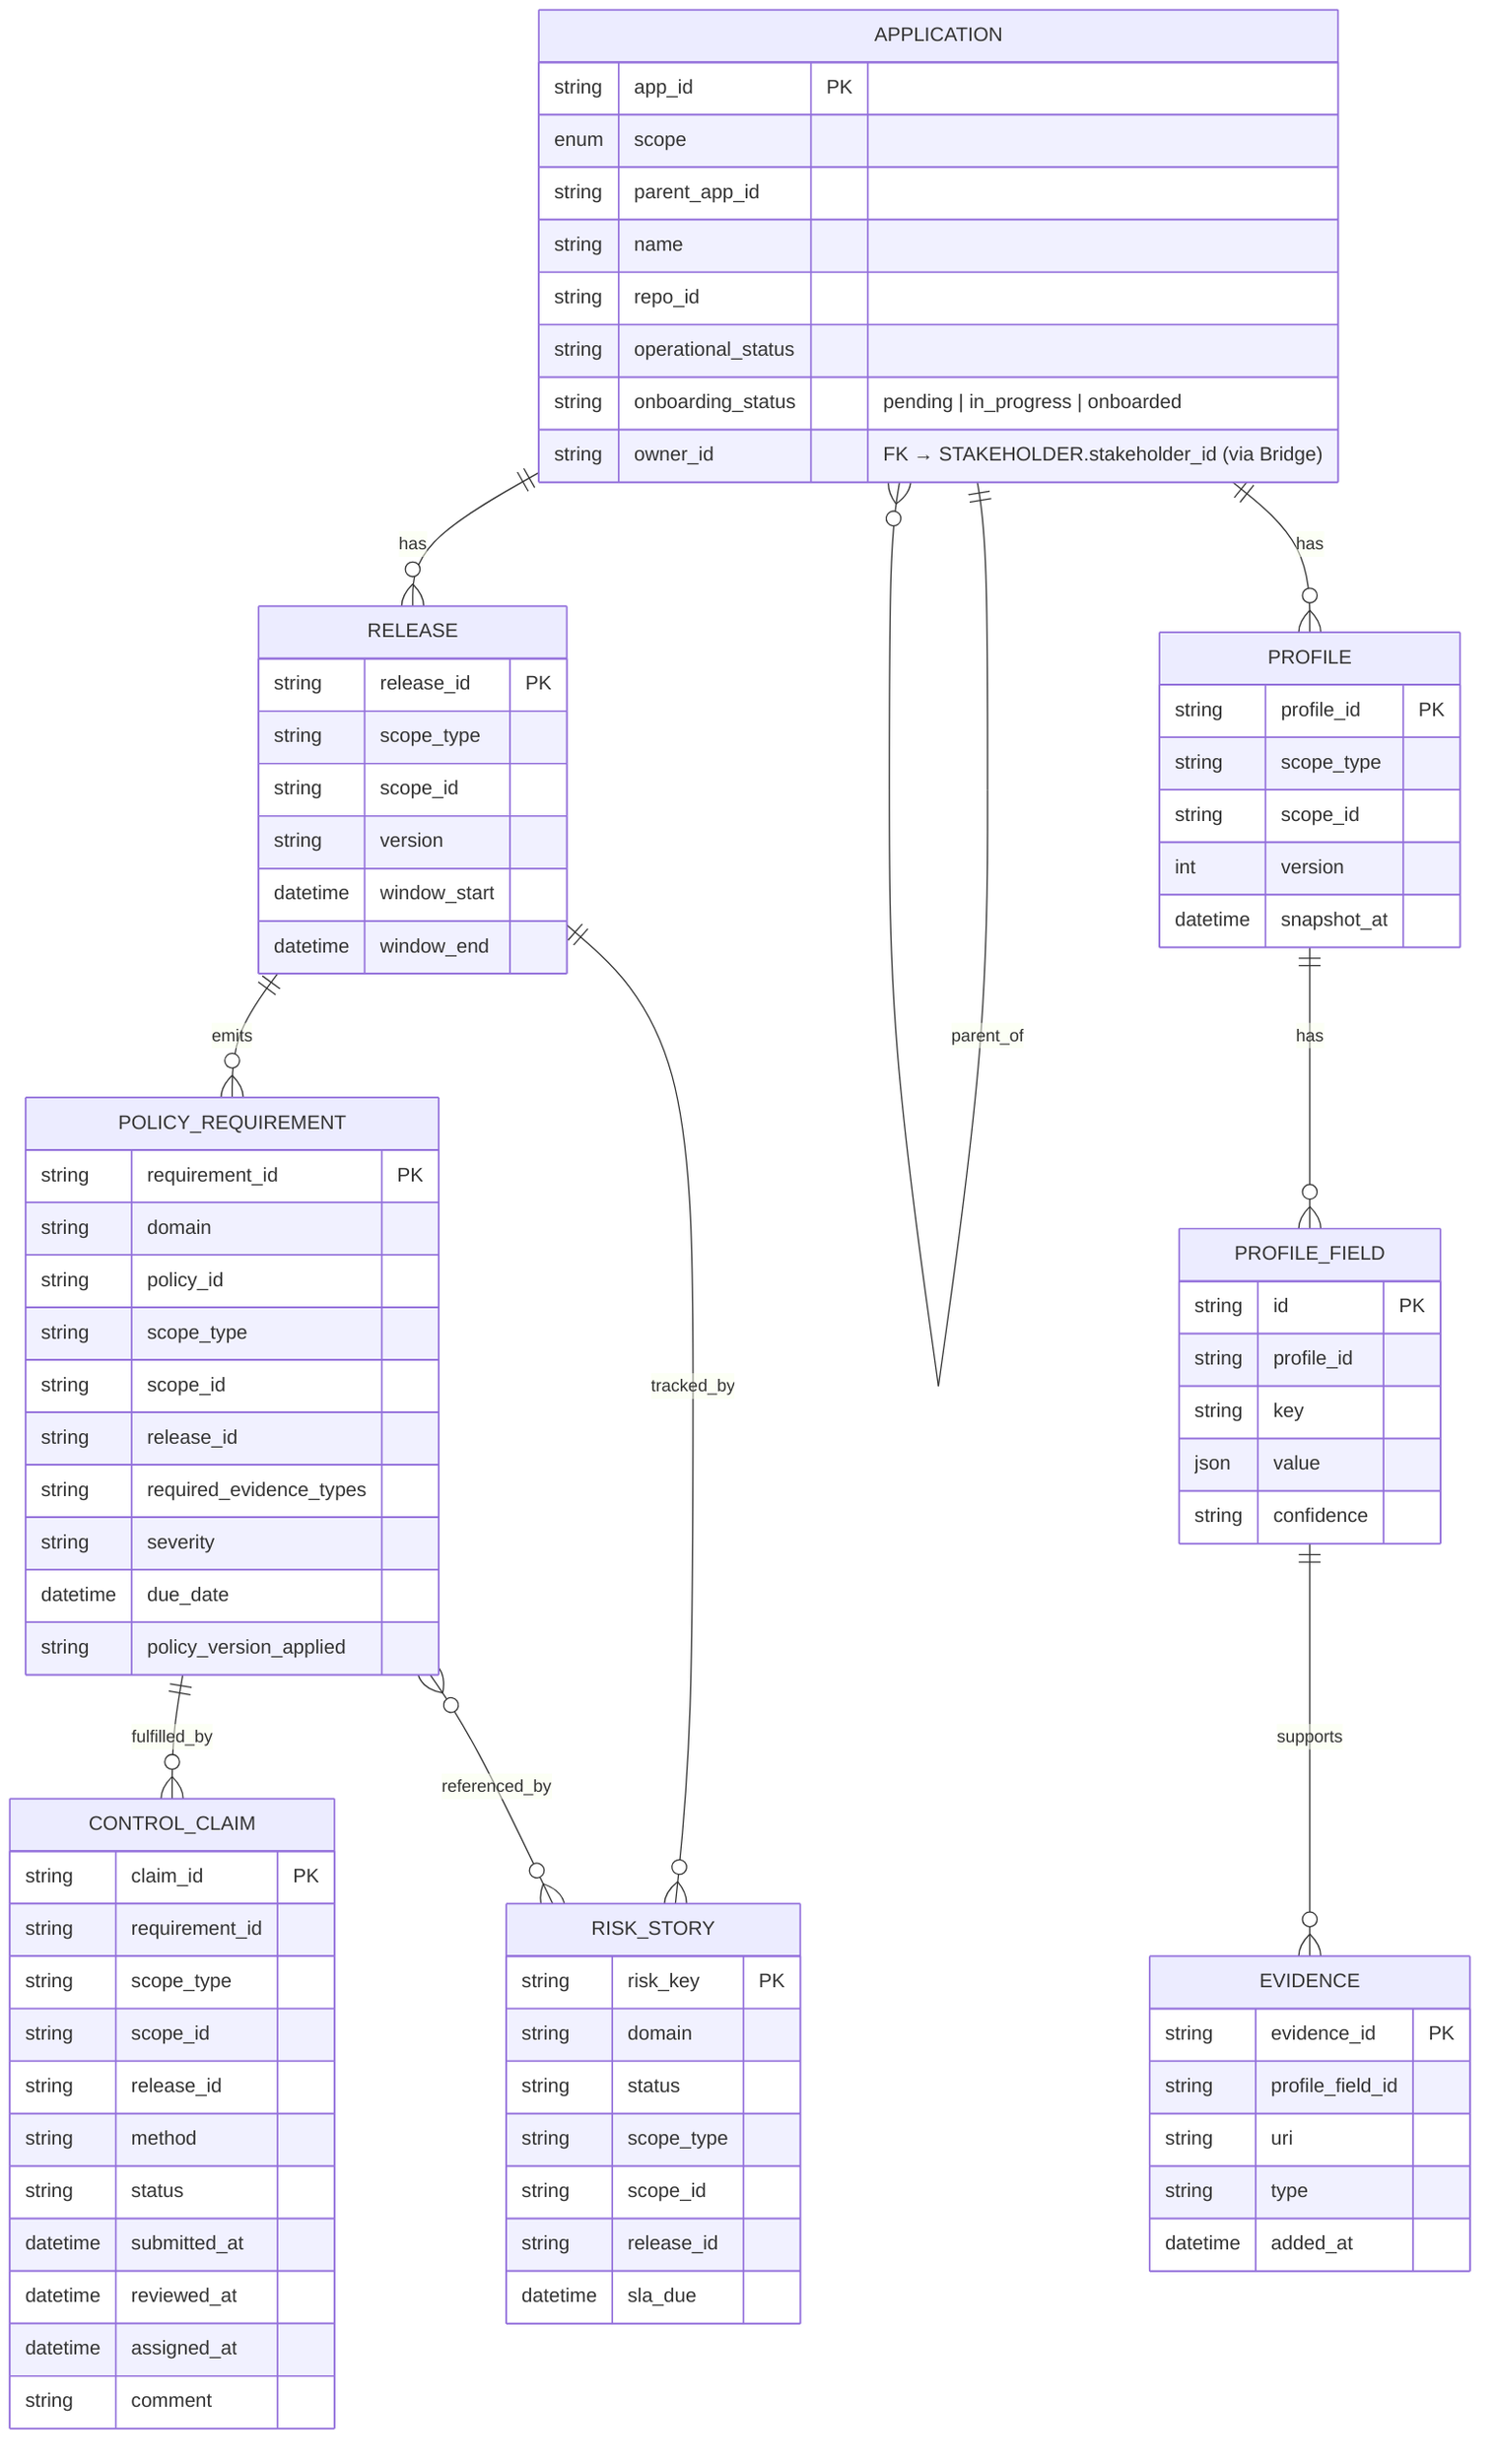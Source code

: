 erDiagram
    APPLICATION {
        string app_id PK
        enum   scope
        string parent_app_id
        string name
        string repo_id
        string operational_status
        string onboarding_status   "pending | in_progress | onboarded"
        string owner_id            "FK → STAKEHOLDER.stakeholder_id (via Bridge)"
    }

    RELEASE {
        string release_id PK
        string scope_type
        string scope_id
        string version
        datetime window_start
        datetime window_end
    }

    PROFILE {
        string profile_id PK
        string scope_type
        string scope_id
        int    version
        datetime snapshot_at
    }

    PROFILE_FIELD {
        string id PK
        string profile_id
        string key
        json   value
        string confidence
    }

    EVIDENCE {
        string evidence_id PK
        string profile_field_id
        string uri
        string type
        datetime added_at
    }

    POLICY_REQUIREMENT {
        string requirement_id PK
        string domain
        string policy_id
        string scope_type
        string scope_id
        string release_id
        string required_evidence_types
        string severity
        datetime due_date
        string  policy_version_applied
    }

    CONTROL_CLAIM {
        string claim_id PK
        string requirement_id
        string scope_type
        string scope_id
        string release_id
        string method
        string status
        datetime submitted_at
        datetime reviewed_at
        datetime assigned_at
        string comment
    }

    RISK_STORY {
        string risk_key PK
        string domain
        string status
        string scope_type
        string scope_id
        string release_id
        datetime sla_due
    }

    APPLICATION ||--o{ APPLICATION : parent_of
    APPLICATION ||--o{ RELEASE     : has
    APPLICATION ||--o{ PROFILE     : has
    PROFILE     ||--o{ PROFILE_FIELD : has
    PROFILE_FIELD ||--o{ EVIDENCE    : supports
    RELEASE ||--o{ POLICY_REQUIREMENT : emits
    POLICY_REQUIREMENT ||--o{ CONTROL_CLAIM : fulfilled_by
    RELEASE ||--o{ RISK_STORY : tracked_by
    POLICY_REQUIREMENT }o--o{ RISK_STORY : referenced_by